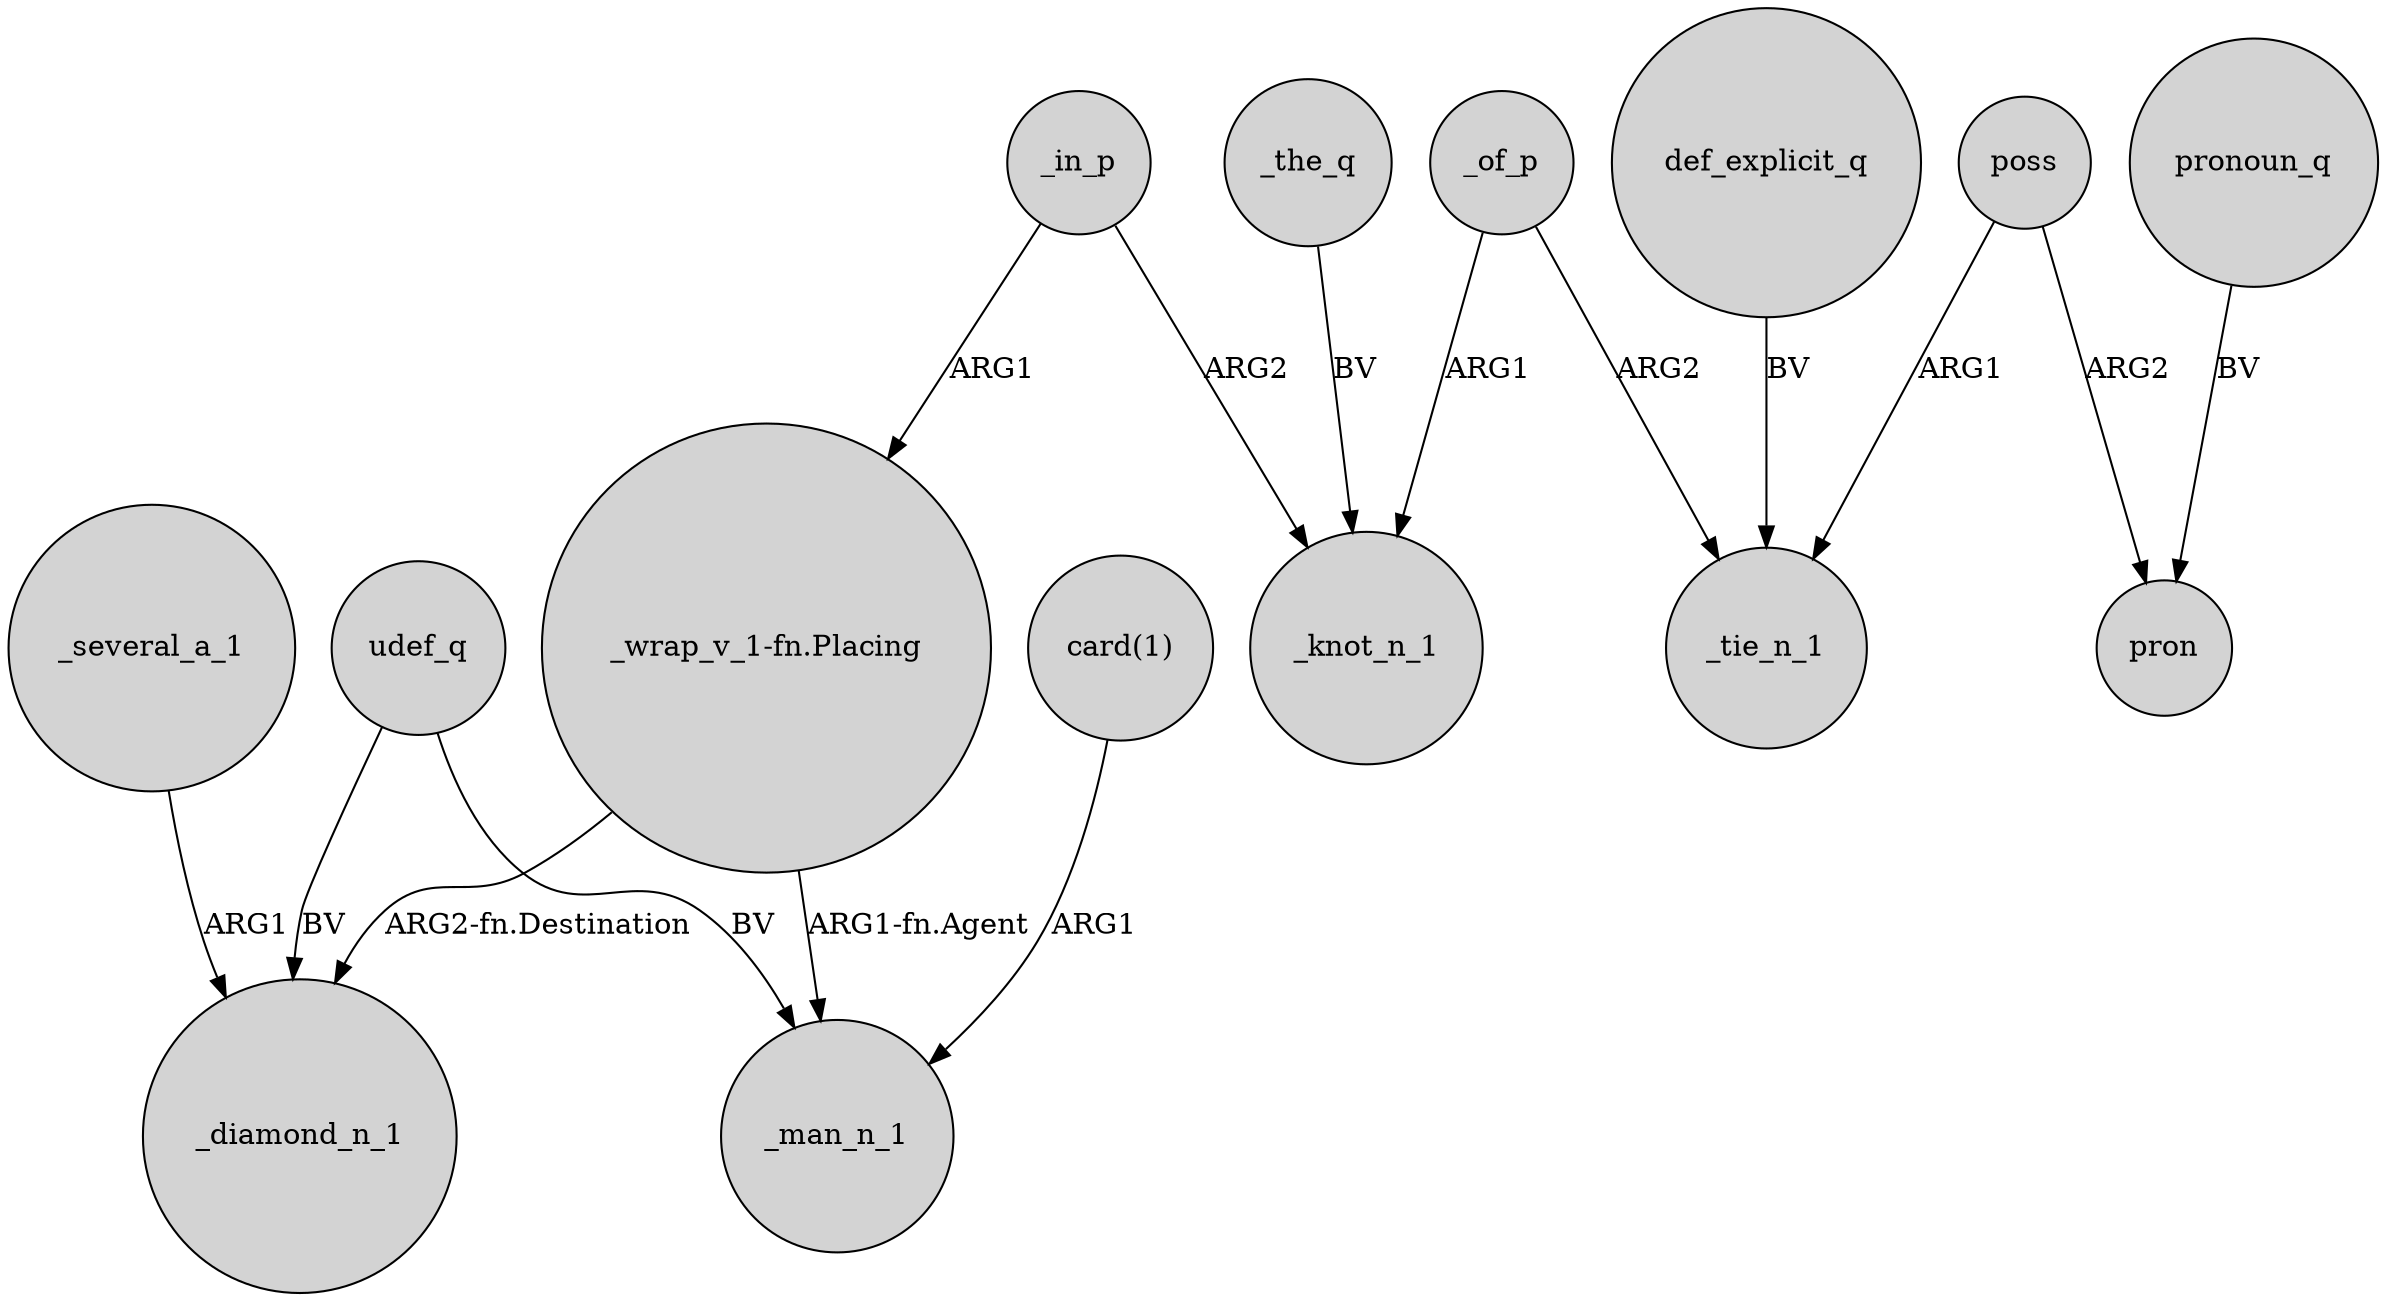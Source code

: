 digraph {
	node [shape=circle style=filled]
	_several_a_1 -> _diamond_n_1 [label=ARG1]
	_the_q -> _knot_n_1 [label=BV]
	udef_q -> _man_n_1 [label=BV]
	_of_p -> _tie_n_1 [label=ARG2]
	_in_p -> _knot_n_1 [label=ARG2]
	"_wrap_v_1-fn.Placing" -> _diamond_n_1 [label="ARG2-fn.Destination"]
	udef_q -> _diamond_n_1 [label=BV]
	poss -> pron [label=ARG2]
	_of_p -> _knot_n_1 [label=ARG1]
	poss -> _tie_n_1 [label=ARG1]
	"_wrap_v_1-fn.Placing" -> _man_n_1 [label="ARG1-fn.Agent"]
	def_explicit_q -> _tie_n_1 [label=BV]
	"card(1)" -> _man_n_1 [label=ARG1]
	_in_p -> "_wrap_v_1-fn.Placing" [label=ARG1]
	pronoun_q -> pron [label=BV]
}
